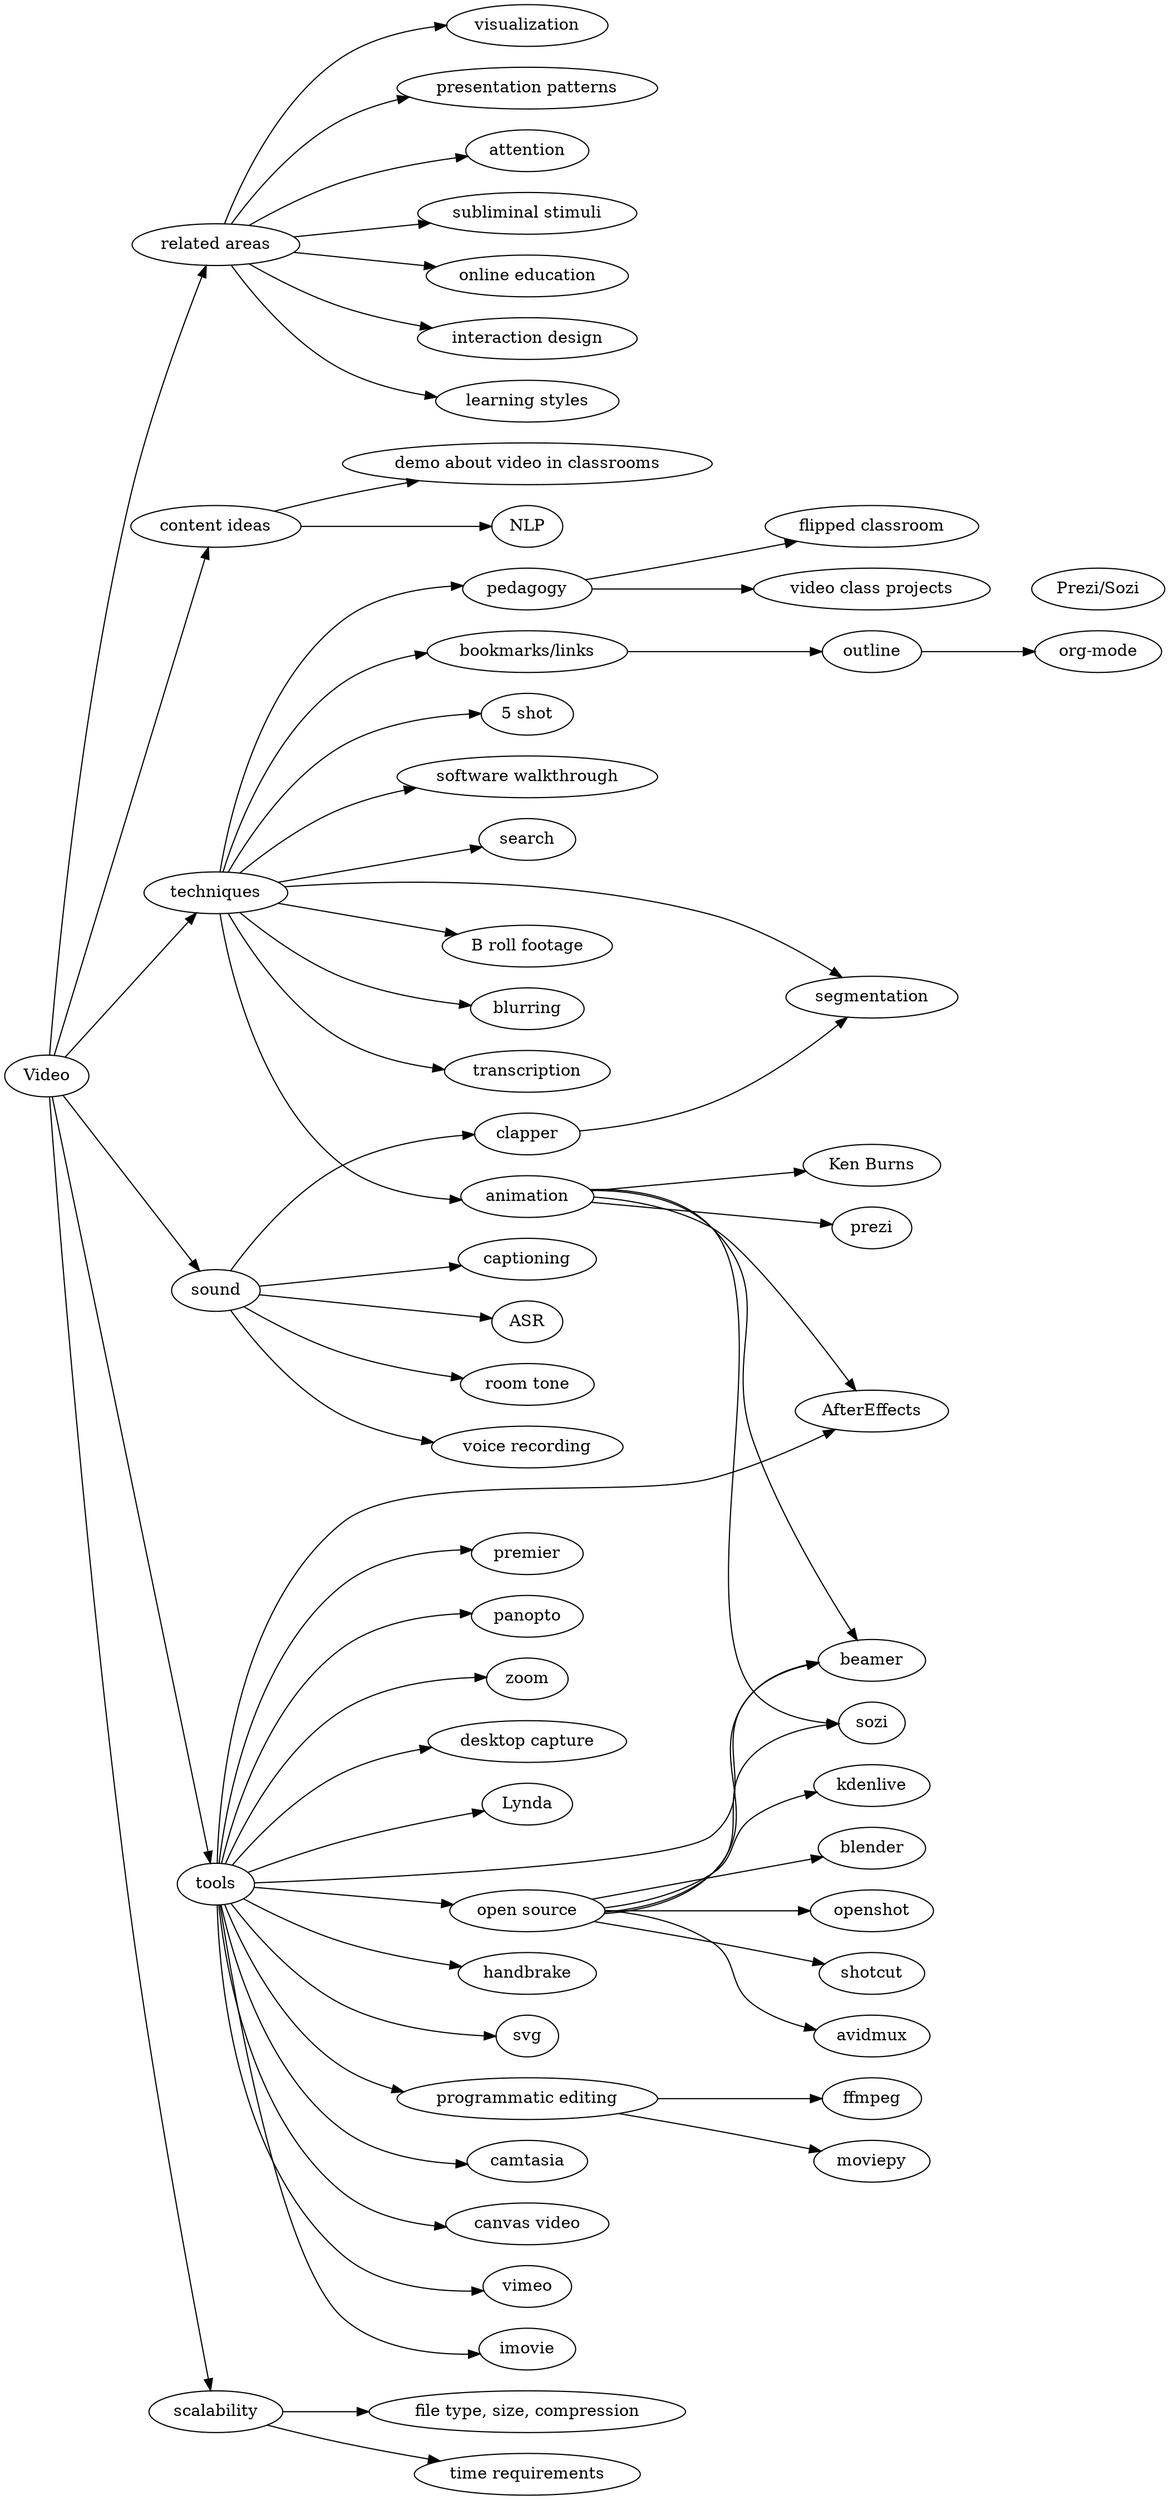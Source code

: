 # dot -T svg -O mindmap.dot
# fdp -T svg -O mindmap.dot
digraph video {
  rankdir = LR
  page="10,8"
  root=video
  overlap=scale
  video [label = "Video", root = true]
  aftereffects [label = "AfterEffects"]
  prezisozi [label = "Prezi/Sozi"]
  kenburns [label = "Ken Burns"]
  "5shot" [label = "5 shot"]
  bookmarkslinks [label = "bookmarks/links"]
  flippedclassroom [label = "flipped classroom"]
  softwarewalkthrough [label = "software walkthrough"]
  timerequirements [label = "time requirements"]
  sizefiles [label = "file type, size, compression"]
  videoclassprojects [label = "video class projects"]
  relatedareas [label = "related areas"]
  contentideas [label = "content ideas"]
  video -> contentideas
  video -> tools
  video -> techniques
  video -> relatedareas
  video -> sound
  video -> scalability
  { rank=same; contentideas, tools, techniques, scalability, relatedareas, sound, scalability }
  techniques -> animation
  animation -> aftereffects
  animation -> beamer
  animation -> prezi
  animation -> sozi
  animation -> kenburns
  techniques -> "5shot"
  techniques -> search
  techniques -> bookmarkslinks
  bookmarkslinks -> outline -> "org-mode"
  techniques -> segmentation
  techniques -> "B roll footage"
  techniques -> blurring
  techniques -> transcription
  techniques -> pedagogy
  techniques -> softwarewalkthrough
  pedagogy -> flippedclassroom
  pedagogy -> videoclassprojects
  scalability -> timerequirements
  scalability -> sizefiles
  tools -> { "open source", svg, beamer, "programmatic editing", "camtasia",
  "canvas video", "vimeo", "imovie", premier, aftereffects, panopto, zoom,
  "desktop capture", Lynda, handbrake}
  "open source" -> {rank=same; blender, openshot, shotcut, avidmux, kdenlive, sozi, beamer}
  "programmatic editing" -> {ffmpeg, moviepy}
  relatedareas -> {"online education", "interaction design",
  "learning styles", "visualization", "presentation patterns",
  "attention", "subliminal stimuli"}
  sound -> {"voice recording", "captioning", "ASR", "clapper", "room tone"}
  clapper -> segmentation
  contentideas -> {NLP, "demo about video in classrooms"}
  {rank=source; video}
  }